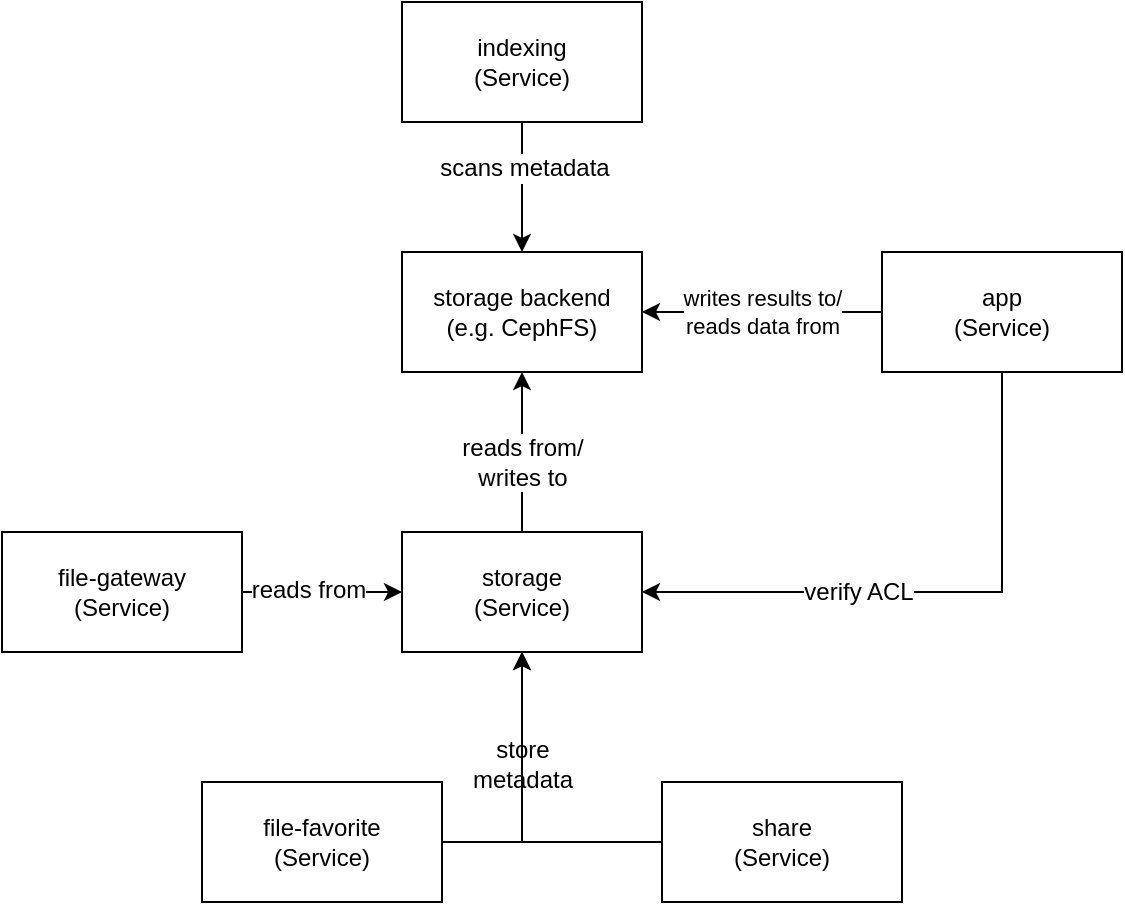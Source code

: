 <mxfile version="12.6.5" type="device"><diagram id="FUjAsi8kcN_u5vMuLEK3" name="Page-1"><mxGraphModel dx="918" dy="833" grid="1" gridSize="10" guides="1" tooltips="1" connect="1" arrows="1" fold="1" page="1" pageScale="1" pageWidth="1169" pageHeight="827" math="0" shadow="0"><root><mxCell id="0"/><mxCell id="1" parent="0"/><mxCell id="amJoHvh9u_HoBRiN7kgC-3" value="" style="edgeStyle=orthogonalEdgeStyle;rounded=0;orthogonalLoop=1;jettySize=auto;html=1;" parent="1" source="amJoHvh9u_HoBRiN7kgC-1" target="amJoHvh9u_HoBRiN7kgC-2" edge="1"><mxGeometry relative="1" as="geometry"/></mxCell><mxCell id="amJoHvh9u_HoBRiN7kgC-15" value="&lt;div&gt;reads from/&lt;/div&gt;&lt;div&gt;writes to&lt;br&gt;&lt;/div&gt;" style="text;html=1;resizable=0;points=[];align=center;verticalAlign=middle;labelBackgroundColor=#ffffff;" parent="amJoHvh9u_HoBRiN7kgC-3" vertex="1" connectable="0"><mxGeometry x="-0.3" relative="1" as="geometry"><mxPoint y="-7" as="offset"/></mxGeometry></mxCell><mxCell id="amJoHvh9u_HoBRiN7kgC-1" value="&lt;div&gt;storage&lt;/div&gt;&lt;div&gt;(Service)&lt;br&gt;&lt;/div&gt;" style="rounded=0;whiteSpace=wrap;html=1;" parent="1" vertex="1"><mxGeometry x="410" y="355" width="120" height="60" as="geometry"/></mxCell><mxCell id="amJoHvh9u_HoBRiN7kgC-2" value="&lt;div&gt;storage backend &lt;br&gt;&lt;/div&gt;&lt;div&gt;(e.g. CephFS)&lt;/div&gt;" style="rounded=0;whiteSpace=wrap;html=1;" parent="1" vertex="1"><mxGeometry x="410" y="215" width="120" height="60" as="geometry"/></mxCell><mxCell id="amJoHvh9u_HoBRiN7kgC-11" value="" style="edgeStyle=orthogonalEdgeStyle;rounded=0;orthogonalLoop=1;jettySize=auto;html=1;" parent="1" source="amJoHvh9u_HoBRiN7kgC-8" target="amJoHvh9u_HoBRiN7kgC-1" edge="1"><mxGeometry relative="1" as="geometry"/></mxCell><mxCell id="amJoHvh9u_HoBRiN7kgC-14" value="reads from" style="text;html=1;resizable=0;points=[];align=center;verticalAlign=middle;labelBackgroundColor=#ffffff;" parent="amJoHvh9u_HoBRiN7kgC-11" vertex="1" connectable="0"><mxGeometry x="-0.175" y="1" relative="1" as="geometry"><mxPoint as="offset"/></mxGeometry></mxCell><mxCell id="amJoHvh9u_HoBRiN7kgC-8" value="&lt;div&gt;file-gateway&lt;/div&gt;&lt;div&gt;(Service)&lt;br&gt;&lt;/div&gt;" style="rounded=0;whiteSpace=wrap;html=1;" parent="1" vertex="1"><mxGeometry x="210" y="355" width="120" height="60" as="geometry"/></mxCell><mxCell id="amJoHvh9u_HoBRiN7kgC-13" value="&lt;div&gt;writes results to/&lt;/div&gt;&lt;div&gt;reads data from&lt;br&gt;&lt;/div&gt;" style="edgeStyle=orthogonalEdgeStyle;rounded=0;orthogonalLoop=1;jettySize=auto;html=1;entryX=1;entryY=0.5;entryDx=0;entryDy=0;" parent="1" source="amJoHvh9u_HoBRiN7kgC-12" target="amJoHvh9u_HoBRiN7kgC-2" edge="1"><mxGeometry relative="1" as="geometry"/></mxCell><mxCell id="jL-NsbMXzRsx5Ts924_T-10" style="edgeStyle=orthogonalEdgeStyle;rounded=0;orthogonalLoop=1;jettySize=auto;html=1;entryX=1;entryY=0.5;entryDx=0;entryDy=0;exitX=0.5;exitY=1;exitDx=0;exitDy=0;" edge="1" parent="1" source="amJoHvh9u_HoBRiN7kgC-12" target="amJoHvh9u_HoBRiN7kgC-1"><mxGeometry relative="1" as="geometry"/></mxCell><mxCell id="jL-NsbMXzRsx5Ts924_T-11" value="verify ACL" style="text;html=1;align=center;verticalAlign=middle;resizable=0;points=[];labelBackgroundColor=#ffffff;" vertex="1" connectable="0" parent="jL-NsbMXzRsx5Ts924_T-10"><mxGeometry x="0.256" y="-1" relative="1" as="geometry"><mxPoint y="1" as="offset"/></mxGeometry></mxCell><mxCell id="amJoHvh9u_HoBRiN7kgC-12" value="&lt;div&gt;app&lt;/div&gt;&lt;div&gt;(Service)&lt;br&gt;&lt;/div&gt;" style="rounded=0;whiteSpace=wrap;html=1;" parent="1" vertex="1"><mxGeometry x="650" y="215" width="120" height="60" as="geometry"/></mxCell><mxCell id="jL-NsbMXzRsx5Ts924_T-2" value="" style="edgeStyle=orthogonalEdgeStyle;rounded=0;orthogonalLoop=1;jettySize=auto;html=1;" edge="1" parent="1" source="jL-NsbMXzRsx5Ts924_T-1" target="amJoHvh9u_HoBRiN7kgC-2"><mxGeometry relative="1" as="geometry"/></mxCell><mxCell id="jL-NsbMXzRsx5Ts924_T-3" value="scans metadata" style="text;html=1;align=center;verticalAlign=middle;resizable=0;points=[];labelBackgroundColor=#ffffff;" vertex="1" connectable="0" parent="jL-NsbMXzRsx5Ts924_T-2"><mxGeometry x="-0.289" y="1" relative="1" as="geometry"><mxPoint as="offset"/></mxGeometry></mxCell><mxCell id="jL-NsbMXzRsx5Ts924_T-1" value="&lt;div&gt;indexing&lt;/div&gt;&lt;div&gt;(Service)&lt;/div&gt;" style="rounded=0;whiteSpace=wrap;html=1;" vertex="1" parent="1"><mxGeometry x="410" y="90" width="120" height="60" as="geometry"/></mxCell><mxCell id="jL-NsbMXzRsx5Ts924_T-5" value="" style="edgeStyle=orthogonalEdgeStyle;rounded=0;orthogonalLoop=1;jettySize=auto;html=1;exitX=1;exitY=0.5;exitDx=0;exitDy=0;" edge="1" parent="1" source="jL-NsbMXzRsx5Ts924_T-4" target="amJoHvh9u_HoBRiN7kgC-1"><mxGeometry relative="1" as="geometry"/></mxCell><mxCell id="jL-NsbMXzRsx5Ts924_T-6" value="store&lt;br&gt;metadata" style="text;html=1;align=center;verticalAlign=middle;resizable=0;points=[];labelBackgroundColor=#ffffff;" vertex="1" connectable="0" parent="jL-NsbMXzRsx5Ts924_T-5"><mxGeometry x="0.195" relative="1" as="geometry"><mxPoint y="0.83" as="offset"/></mxGeometry></mxCell><mxCell id="jL-NsbMXzRsx5Ts924_T-4" value="&lt;div&gt;file-favorite&lt;/div&gt;&lt;div&gt;(Service)&lt;br&gt;&lt;/div&gt;" style="rounded=0;whiteSpace=wrap;html=1;" vertex="1" parent="1"><mxGeometry x="310" y="480" width="120" height="60" as="geometry"/></mxCell><mxCell id="jL-NsbMXzRsx5Ts924_T-8" value="" style="edgeStyle=orthogonalEdgeStyle;rounded=0;orthogonalLoop=1;jettySize=auto;html=1;" edge="1" parent="1" source="jL-NsbMXzRsx5Ts924_T-7" target="amJoHvh9u_HoBRiN7kgC-1"><mxGeometry relative="1" as="geometry"/></mxCell><mxCell id="jL-NsbMXzRsx5Ts924_T-7" value="&lt;div&gt;share&lt;/div&gt;&lt;div&gt;(Service)&lt;br&gt;&lt;/div&gt;" style="rounded=0;whiteSpace=wrap;html=1;" vertex="1" parent="1"><mxGeometry x="540" y="480" width="120" height="60" as="geometry"/></mxCell></root></mxGraphModel></diagram></mxfile>